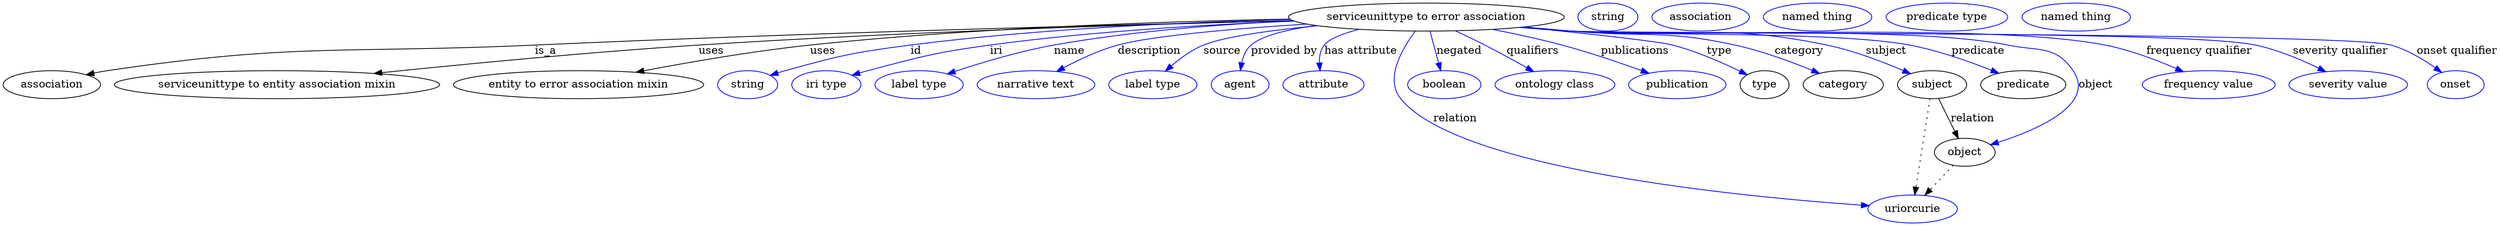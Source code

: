 digraph {
	graph [bb="0,0,3199.4,283"];
	node [label="\N"];
	"serviceunittype to error association"	[height=0.5,
		label="serviceunittype to error association",
		pos="1826.4,265",
		width=4.9107];
	association	[height=0.5,
		pos="62.394,178",
		width=1.7332];
	"serviceunittype to error association" -> association	[label=is_a,
		lp="696.39,221.5",
		pos="e,106.47,190.82 1655.3,260.34 1431.6,255.19 1027.5,244.65 682.39,229 438.2,217.93 375.18,231.93 133.39,196 127.91,195.18 122.23,\
194.15 116.57,193"];
	"serviceunittype to entity association mixin"	[height=0.5,
		pos="351.39,178",
		width=5.7953];
	"serviceunittype to error association" -> "serviceunittype to entity association mixin"	[label=uses,
		lp="908.89,221.5",
		pos="e,475.87,192.45 1655.4,260.4 1468,255.79 1158.6,246.27 892.39,229 753.65,220 595.33,204.78 485.97,193.5"];
	"entity to error association mixin"	[height=0.5,
		pos="738.39,178",
		width=4.4593];
	"serviceunittype to error association" -> "entity to error association mixin"	[label=uses,
		lp="1051.9,221.5",
		pos="e,812.2,194.01 1651.2,262.4 1490.6,259.47 1246.4,251.35 1035.4,229 963.02,221.34 881.54,207.22 822.26,195.94"];
	id	[color=blue,
		height=0.5,
		label=string,
		pos="955.39,178",
		width=1.0652];
	"serviceunittype to error association" -> id	[color=blue,
		label=id,
		lp="1171.4,221.5",
		pos="e,984.38,189.99 1652.2,261.88 1518.3,258.54 1329.1,250.11 1164.4,229 1091.9,219.71 1073.8,215.57 1003.4,196 1000.3,195.14 997.09,\
194.17 993.89,193.15",
		style=solid];
	iri	[color=blue,
		height=0.5,
		label="iri type",
		pos="1056.4,178",
		width=1.2277];
	"serviceunittype to error association" -> iri	[color=blue,
		label=iri,
		lp="1274.4,221.5",
		pos="e,1089.3,190.14 1657,259.79 1545.6,255.46 1396.8,246.69 1266.4,229 1195.7,219.42 1178.3,214.25 1109.4,196 1106,195.11 1102.5,194.13 \
1099.1,193.11",
		style=solid];
	name	[color=blue,
		height=0.5,
		label="label type",
		pos="1175.4,178",
		width=1.5707];
	"serviceunittype to error association" -> name	[color=blue,
		label=name,
		lp="1368.4,221.5",
		pos="e,1211.7,191.88 1656.1,260.14 1564.3,255.9 1449.5,247.12 1348.4,229 1304.6,221.15 1255.9,206.56 1221.4,195.15",
		style=solid];
	description	[color=blue,
		height=0.5,
		label="narrative text",
		pos="1325.4,178",
		width=2.0943];
	"serviceunittype to error association" -> description	[color=blue,
		label=description,
		lp="1470.9,221.5",
		pos="e,1352,194.94 1673,256.04 1581.6,250.2 1475,241.18 1430.4,229 1406.2,222.4 1380.7,210.41 1360.9,199.84",
		style=solid];
	source	[color=blue,
		height=0.5,
		label="label type",
		pos="1475.4,178",
		width=1.5707];
	"serviceunittype to error association" -> source	[color=blue,
		label=source,
		lp="1564.4,221.5",
		pos="e,1491.5,195.36 1687.1,253.88 1628.2,248.18 1567.2,239.97 1540.4,229 1525.2,222.77 1510.5,212 1498.9,202.05",
		style=solid];
	"provided by"	[color=blue,
		height=0.5,
		label=agent,
		pos="1587.4,178",
		width=1.0291];
	"serviceunittype to error association" -> "provided by"	[color=blue,
		label="provided by",
		lp="1643.9,221.5",
		pos="e,1587.7,196.29 1684.7,254.22 1648.1,249.03 1615,241.11 1601.4,229 1594.9,223.21 1591.3,214.67 1589.3,206.27",
		style=solid];
	"has attribute"	[color=blue,
		height=0.5,
		label=attribute,
		pos="1694.4,178",
		width=1.4443];
	"serviceunittype to error association" -> "has attribute"	[color=blue,
		label="has attribute",
		lp="1742.4,221.5",
		pos="e,1690,196.01 1740.1,249.27 1719.7,243.99 1701.9,237.24 1695.4,229 1690.4,222.63 1688.9,214.28 1689,206.23",
		style=solid];
	relation	[color=blue,
		height=0.5,
		label=uriorcurie,
		pos="2449.4,18",
		width=1.5887];
	"serviceunittype to error association" -> relation	[color=blue,
		label=relation,
		lp="1863.4,134.5",
		pos="e,2393.8,22.283 1812,246.72 1795.4,224.47 1772.7,185.64 1793.4,160 1867.3,68.543 2232.5,33.649 2383.7,22.98",
		style=solid];
	negated	[color=blue,
		height=0.5,
		label=boolean,
		pos="1849.4,178",
		width=1.2999];
	"serviceunittype to error association" -> negated	[color=blue,
		label=negated,
		lp="1868.4,221.5",
		pos="e,1844.7,196.18 1831,246.8 1834.2,235.05 1838.5,219.24 1842.1,205.84",
		style=solid];
	qualifiers	[color=blue,
		height=0.5,
		label="ontology class",
		pos="1990.4,178",
		width=2.1304];
	"serviceunittype to error association" -> qualifiers	[color=blue,
		label=qualifiers,
		lp="1962.9,221.5",
		pos="e,1963.4,194.85 1863.7,247.28 1875.8,241.66 1889.3,235.23 1901.4,229 1919.1,219.93 1938.3,209.23 1954.4,200.05",
		style=solid];
	publications	[color=blue,
		height=0.5,
		label=publication,
		pos="2147.4,178",
		width=1.7332];
	"serviceunittype to error association" -> publications	[color=blue,
		label=publications,
		lp="2094.4,221.5",
		pos="e,2111.2,192.76 1911.4,249.18 1939.9,243.61 1971.7,236.74 2000.4,229 2034.7,219.75 2072.7,206.75 2101.5,196.33",
		style=solid];
	type	[height=0.5,
		pos="2259.4,178",
		width=0.86659];
	"serviceunittype to error association" -> type	[color=blue,
		label=type,
		lp="2201.4,221.5",
		pos="e,2237.2,190.81 1949.9,252.07 2030.3,243.99 2123.6,233.93 2142.4,229 2172.6,221.05 2205.2,206.61 2228.3,195.29",
		style=solid];
	category	[height=0.5,
		pos="2360.4,178",
		width=1.4263];
	"serviceunittype to error association" -> category	[color=blue,
		label=category,
		lp="2303.9,221.5",
		pos="e,2329.9,192.58 1952.7,252.37 1972.7,250.55 1993.1,248.71 2012.4,247 2105.3,238.76 2130.3,248.95 2221.4,229 2255.8,221.47 2293.3,\
207.63 2320.6,196.42",
		style=solid];
	subject	[height=0.5,
		pos="2474.4,178",
		width=1.2277];
	"serviceunittype to error association" -> subject	[color=blue,
		label=subject,
		lp="2415.4,221.5",
		pos="e,2446.7,192.07 1949.9,252.08 1970.8,250.25 1992.2,248.48 2012.4,247 2157.6,236.37 2196.9,258.61 2339.4,229 2373.6,221.89 2410.7,\
207.63 2437.4,196.15",
		style=solid];
	predicate	[height=0.5,
		pos="2591.4,178",
		width=1.5165];
	"serviceunittype to error association" -> predicate	[color=blue,
		label=predicate,
		lp="2533.4,221.5",
		pos="e,2559.9,192.74 1948.6,251.96 1969.9,250.11 1991.8,248.37 2012.4,247 2108.5,240.62 2350.7,246.79 2445.4,229 2481.9,222.13 2521.8,\
208.01 2550.6,196.52",
		style=solid];
	object	[height=0.5,
		pos="2516.4,91",
		width=1.0832];
	"serviceunittype to error association" -> object	[color=blue,
		label=object,
		lp="2684.4,178",
		pos="e,2549.4,100.81 1947.9,251.86 1969.4,250.01 1991.5,248.29 2012.4,247 2136.4,239.34 2449.7,254.09 2571.4,229 2610.7,220.9 2632.8,\
229.15 2655.4,196 2684.9,152.69 2610.2,120.23 2559.2,103.86",
		style=solid];
	"frequency qualifier"	[color=blue,
		height=0.5,
		label="frequency value",
		pos="2829.4,178",
		width=2.3651];
	"serviceunittype to error association" -> "frequency qualifier"	[color=blue,
		label="frequency qualifier",
		lp="2817.4,221.5",
		pos="e,2796.9,194.69 1947.4,251.8 1969,249.94 1991.4,248.24 2012.4,247 2164.2,238.08 2547.2,258.16 2696.4,229 2728,222.83 2761.9,209.98 \
2787.5,198.86",
		style=solid];
	"severity qualifier"	[color=blue,
		height=0.5,
		label="severity value",
		pos="3008.4,178",
		width=2.1123];
	"serviceunittype to error association" -> "severity qualifier"	[color=blue,
		label="severity qualifier",
		lp="2998.4,221.5",
		pos="e,2979.6,194.75 1946.9,251.74 1968.7,249.88 1991.2,248.19 2012.4,247 2109.7,241.56 2794.1,249.24 2889.4,229 2917.7,222.99 2947.8,\
210.31 2970.6,199.22",
		style=solid];
	"onset qualifier"	[color=blue,
		height=0.5,
		label=onset,
		pos="3145.4,178",
		width=1.011];
	"serviceunittype to error association" -> "onset qualifier"	[color=blue,
		label="onset qualifier",
		lp="3147.9,221.5",
		pos="e,3127.5,193.79 1946.4,251.72 1968.3,249.85 1991,248.16 2012.4,247 2070.7,243.84 3007.3,245.27 3063.4,229 3083.6,223.14 3103.8,210.9 \
3119.1,200",
		style=solid];
	association_type	[color=blue,
		height=0.5,
		label=string,
		pos="2059.4,265",
		width=1.0652];
	association_category	[color=blue,
		height=0.5,
		label=association,
		pos="2178.4,265",
		width=1.7332];
	subject -> relation	[pos="e,2452.1,36.188 2471.7,159.79 2467.4,132.48 2458.9,78.994 2453.7,46.38",
		style=dotted];
	subject -> object	[label=relation,
		lp="2526.4,134.5",
		pos="e,2508.1,108.76 2482.7,160.21 2488.7,148.1 2496.9,131.53 2503.7,117.76"];
	"serviceunittype to error association_subject"	[color=blue,
		height=0.5,
		label="named thing",
		pos="2328.4,265",
		width=1.9318];
	"serviceunittype to error association_predicate"	[color=blue,
		height=0.5,
		label="predicate type",
		pos="2494.4,265",
		width=2.1665];
	object -> relation	[pos="e,2465.2,35.702 2501.5,74.243 2492.9,65.127 2481.9,53.465 2472.2,43.208",
		style=dotted];
	"serviceunittype to error association_object"	[color=blue,
		height=0.5,
		label="named thing",
		pos="2660.4,265",
		width=1.9318];
}
